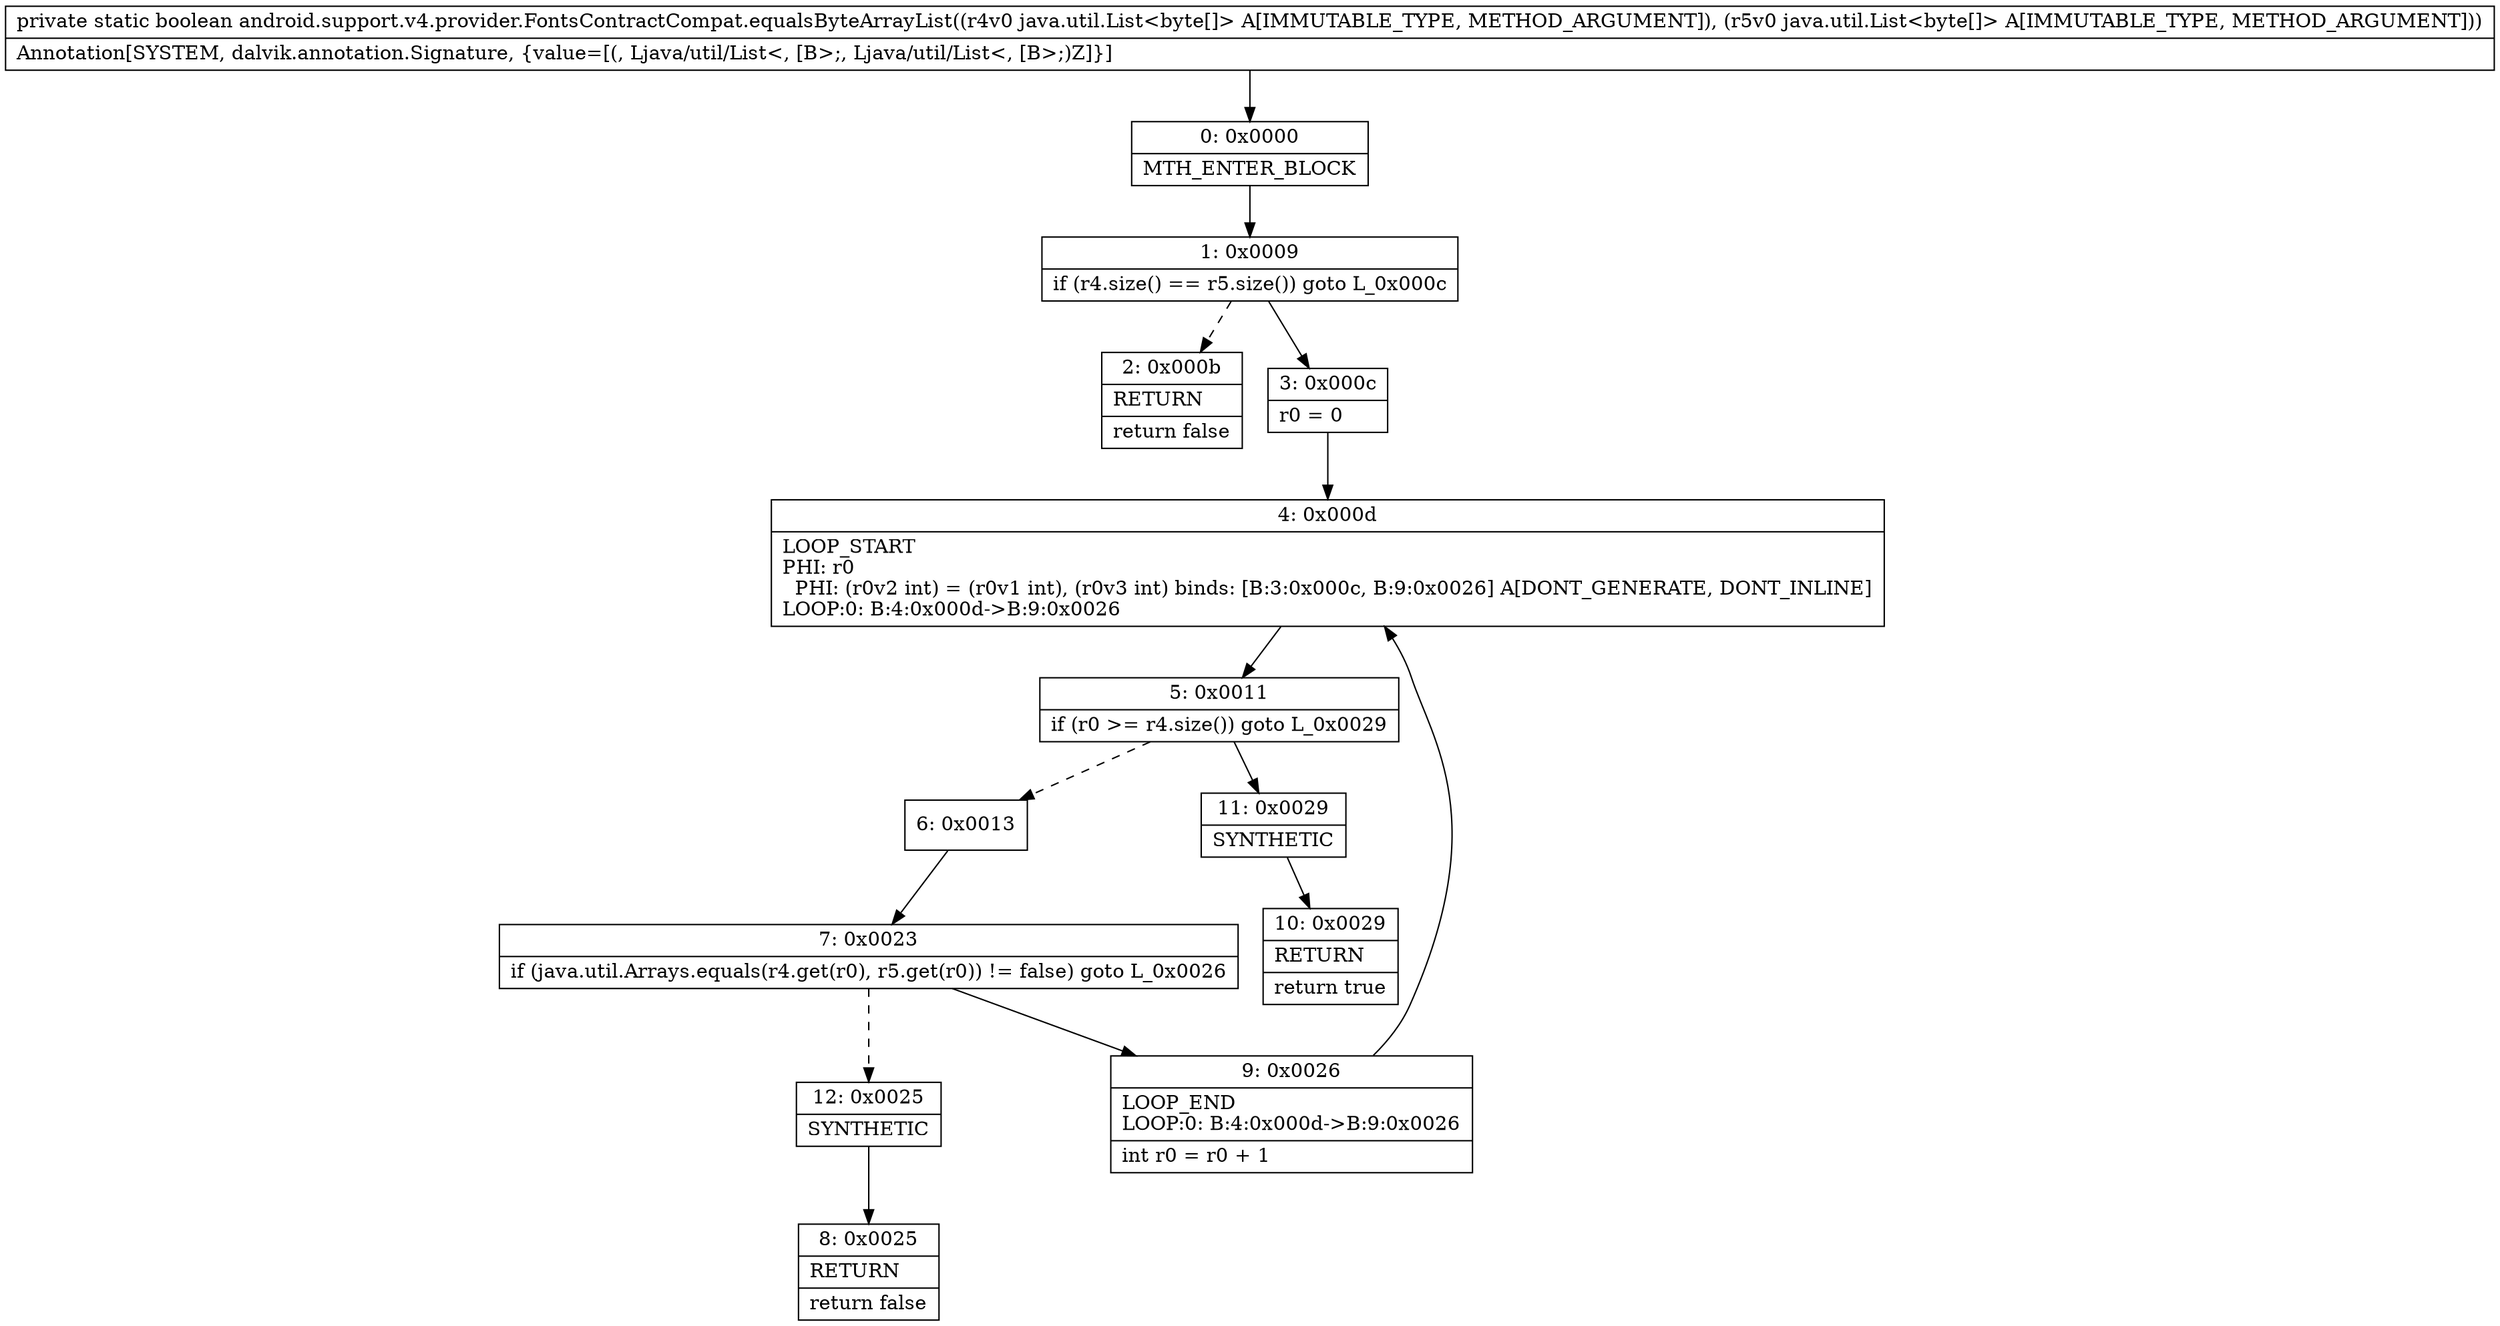 digraph "CFG forandroid.support.v4.provider.FontsContractCompat.equalsByteArrayList(Ljava\/util\/List;Ljava\/util\/List;)Z" {
Node_0 [shape=record,label="{0\:\ 0x0000|MTH_ENTER_BLOCK\l}"];
Node_1 [shape=record,label="{1\:\ 0x0009|if (r4.size() == r5.size()) goto L_0x000c\l}"];
Node_2 [shape=record,label="{2\:\ 0x000b|RETURN\l|return false\l}"];
Node_3 [shape=record,label="{3\:\ 0x000c|r0 = 0\l}"];
Node_4 [shape=record,label="{4\:\ 0x000d|LOOP_START\lPHI: r0 \l  PHI: (r0v2 int) = (r0v1 int), (r0v3 int) binds: [B:3:0x000c, B:9:0x0026] A[DONT_GENERATE, DONT_INLINE]\lLOOP:0: B:4:0x000d\-\>B:9:0x0026\l}"];
Node_5 [shape=record,label="{5\:\ 0x0011|if (r0 \>= r4.size()) goto L_0x0029\l}"];
Node_6 [shape=record,label="{6\:\ 0x0013}"];
Node_7 [shape=record,label="{7\:\ 0x0023|if (java.util.Arrays.equals(r4.get(r0), r5.get(r0)) != false) goto L_0x0026\l}"];
Node_8 [shape=record,label="{8\:\ 0x0025|RETURN\l|return false\l}"];
Node_9 [shape=record,label="{9\:\ 0x0026|LOOP_END\lLOOP:0: B:4:0x000d\-\>B:9:0x0026\l|int r0 = r0 + 1\l}"];
Node_10 [shape=record,label="{10\:\ 0x0029|RETURN\l|return true\l}"];
Node_11 [shape=record,label="{11\:\ 0x0029|SYNTHETIC\l}"];
Node_12 [shape=record,label="{12\:\ 0x0025|SYNTHETIC\l}"];
MethodNode[shape=record,label="{private static boolean android.support.v4.provider.FontsContractCompat.equalsByteArrayList((r4v0 java.util.List\<byte[]\> A[IMMUTABLE_TYPE, METHOD_ARGUMENT]), (r5v0 java.util.List\<byte[]\> A[IMMUTABLE_TYPE, METHOD_ARGUMENT]))  | Annotation[SYSTEM, dalvik.annotation.Signature, \{value=[(, Ljava\/util\/List\<, [B\>;, Ljava\/util\/List\<, [B\>;)Z]\}]\l}"];
MethodNode -> Node_0;
Node_0 -> Node_1;
Node_1 -> Node_2[style=dashed];
Node_1 -> Node_3;
Node_3 -> Node_4;
Node_4 -> Node_5;
Node_5 -> Node_6[style=dashed];
Node_5 -> Node_11;
Node_6 -> Node_7;
Node_7 -> Node_9;
Node_7 -> Node_12[style=dashed];
Node_9 -> Node_4;
Node_11 -> Node_10;
Node_12 -> Node_8;
}

